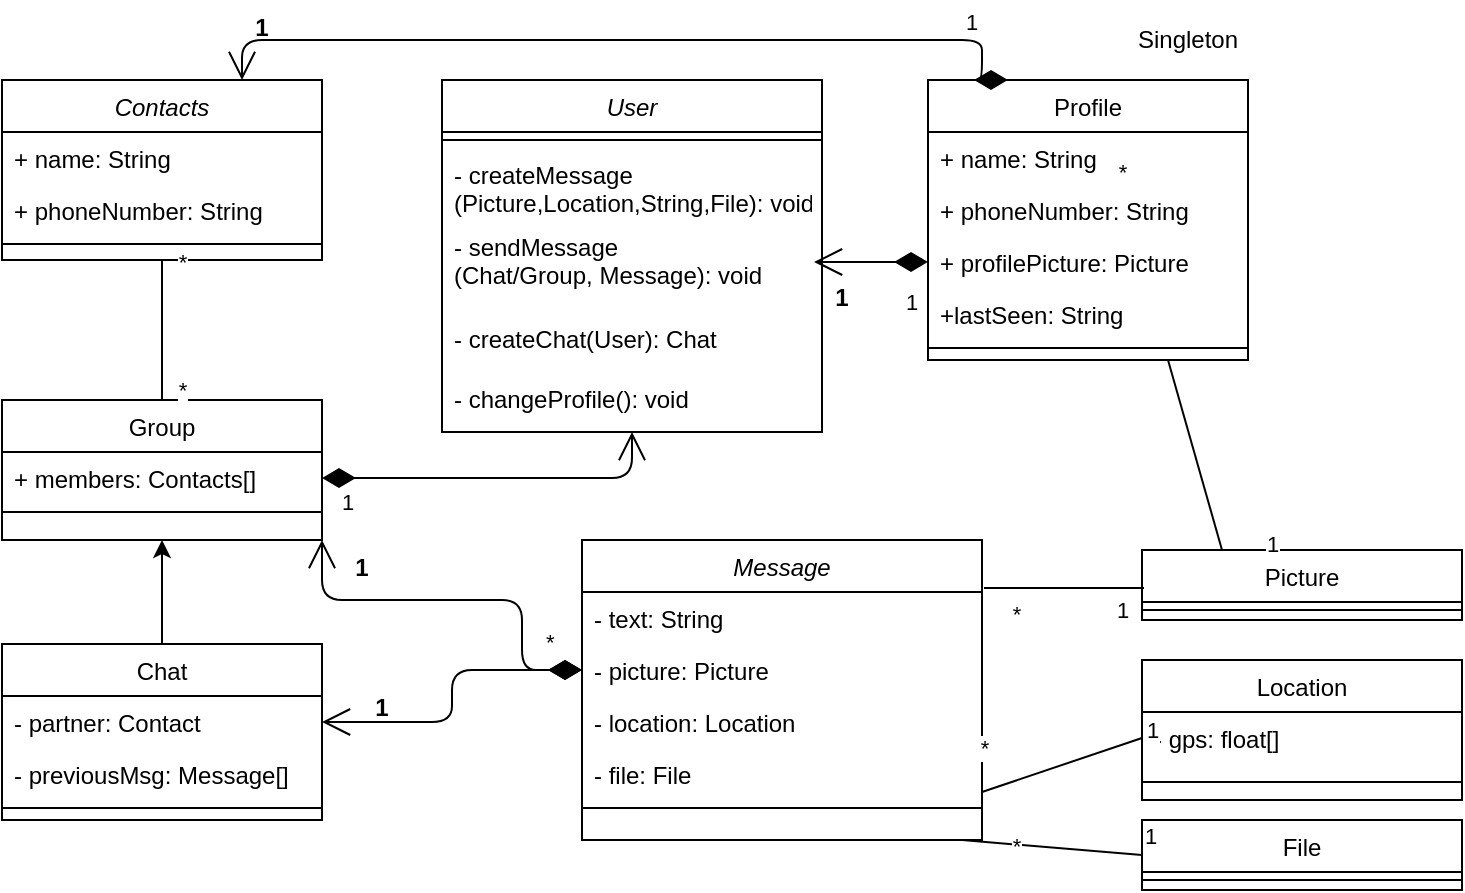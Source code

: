 <mxfile version="13.6.5" pages="3">
    <diagram id="C5RBs43oDa-KdzZeNtuy" name="Page-1">
        <mxGraphModel dx="1116" dy="623" grid="1" gridSize="10" guides="1" tooltips="1" connect="1" arrows="1" fold="1" page="1" pageScale="1" pageWidth="827" pageHeight="1169" math="0" shadow="0">
            <root>
                <mxCell id="WIyWlLk6GJQsqaUBKTNV-0"/>
                <mxCell id="WIyWlLk6GJQsqaUBKTNV-1" parent="WIyWlLk6GJQsqaUBKTNV-0"/>
                <mxCell id="zkfFHV4jXpPFQw0GAbJ--0" value="User" style="swimlane;fontStyle=2;align=center;verticalAlign=top;childLayout=stackLayout;horizontal=1;startSize=26;horizontalStack=0;resizeParent=1;resizeLast=0;collapsible=1;marginBottom=0;rounded=0;shadow=0;strokeWidth=1;" parent="WIyWlLk6GJQsqaUBKTNV-1" vertex="1">
                    <mxGeometry x="240" y="40" width="190" height="176" as="geometry">
                        <mxRectangle x="230" y="140" width="160" height="26" as="alternateBounds"/>
                    </mxGeometry>
                </mxCell>
                <mxCell id="zkfFHV4jXpPFQw0GAbJ--4" value="" style="line;html=1;strokeWidth=1;align=left;verticalAlign=middle;spacingTop=-1;spacingLeft=3;spacingRight=3;rotatable=0;labelPosition=right;points=[];portConstraint=eastwest;" parent="zkfFHV4jXpPFQw0GAbJ--0" vertex="1">
                    <mxGeometry y="26" width="190" height="8" as="geometry"/>
                </mxCell>
                <mxCell id="w8E4-vSp_22JqNi1tz53-83" value="- createMessage&#10;(Picture,Location,String,File): void" style="text;align=left;verticalAlign=top;spacingLeft=4;spacingRight=4;overflow=hidden;rotatable=0;points=[[0,0.5],[1,0.5]];portConstraint=eastwest;" parent="zkfFHV4jXpPFQw0GAbJ--0" vertex="1">
                    <mxGeometry y="34" width="190" height="36" as="geometry"/>
                </mxCell>
                <mxCell id="zkfFHV4jXpPFQw0GAbJ--5" value="- sendMessage&#10;(Chat/Group, Message): void" style="text;align=left;verticalAlign=top;spacingLeft=4;spacingRight=4;overflow=hidden;rotatable=0;points=[[0,0.5],[1,0.5]];portConstraint=eastwest;" parent="zkfFHV4jXpPFQw0GAbJ--0" vertex="1">
                    <mxGeometry y="70" width="190" height="46" as="geometry"/>
                </mxCell>
                <mxCell id="w8E4-vSp_22JqNi1tz53-20" value="- createChat(User): Chat" style="text;align=left;verticalAlign=top;spacingLeft=4;spacingRight=4;overflow=hidden;rotatable=0;points=[[0,0.5],[1,0.5]];portConstraint=eastwest;" parent="zkfFHV4jXpPFQw0GAbJ--0" vertex="1">
                    <mxGeometry y="116" width="190" height="30" as="geometry"/>
                </mxCell>
                <mxCell id="w8E4-vSp_22JqNi1tz53-82" value="- changeProfile(): void" style="text;align=left;verticalAlign=top;spacingLeft=4;spacingRight=4;overflow=hidden;rotatable=0;points=[[0,0.5],[1,0.5]];portConstraint=eastwest;" parent="zkfFHV4jXpPFQw0GAbJ--0" vertex="1">
                    <mxGeometry y="146" width="190" height="30" as="geometry"/>
                </mxCell>
                <mxCell id="zkfFHV4jXpPFQw0GAbJ--6" value="Chat" style="swimlane;fontStyle=0;align=center;verticalAlign=top;childLayout=stackLayout;horizontal=1;startSize=26;horizontalStack=0;resizeParent=1;resizeLast=0;collapsible=1;marginBottom=0;rounded=0;shadow=0;strokeWidth=1;" parent="WIyWlLk6GJQsqaUBKTNV-1" vertex="1">
                    <mxGeometry x="20" y="322" width="160" height="88" as="geometry">
                        <mxRectangle x="130" y="380" width="160" height="26" as="alternateBounds"/>
                    </mxGeometry>
                </mxCell>
                <mxCell id="zkfFHV4jXpPFQw0GAbJ--7" value="- partner: Contact" style="text;align=left;verticalAlign=top;spacingLeft=4;spacingRight=4;overflow=hidden;rotatable=0;points=[[0,0.5],[1,0.5]];portConstraint=eastwest;" parent="zkfFHV4jXpPFQw0GAbJ--6" vertex="1">
                    <mxGeometry y="26" width="160" height="26" as="geometry"/>
                </mxCell>
                <mxCell id="zkfFHV4jXpPFQw0GAbJ--8" value="- previousMsg: Message[]" style="text;align=left;verticalAlign=top;spacingLeft=4;spacingRight=4;overflow=hidden;rotatable=0;points=[[0,0.5],[1,0.5]];portConstraint=eastwest;rounded=0;shadow=0;html=0;" parent="zkfFHV4jXpPFQw0GAbJ--6" vertex="1">
                    <mxGeometry y="52" width="160" height="26" as="geometry"/>
                </mxCell>
                <mxCell id="zkfFHV4jXpPFQw0GAbJ--9" value="" style="line;html=1;strokeWidth=1;align=left;verticalAlign=middle;spacingTop=-1;spacingLeft=3;spacingRight=3;rotatable=0;labelPosition=right;points=[];portConstraint=eastwest;" parent="zkfFHV4jXpPFQw0GAbJ--6" vertex="1">
                    <mxGeometry y="78" width="160" height="8" as="geometry"/>
                </mxCell>
                <mxCell id="zkfFHV4jXpPFQw0GAbJ--13" value="Group" style="swimlane;fontStyle=0;align=center;verticalAlign=top;childLayout=stackLayout;horizontal=1;startSize=26;horizontalStack=0;resizeParent=1;resizeLast=0;collapsible=1;marginBottom=0;rounded=0;shadow=0;strokeWidth=1;" parent="WIyWlLk6GJQsqaUBKTNV-1" vertex="1">
                    <mxGeometry x="20" y="200" width="160" height="70" as="geometry">
                        <mxRectangle x="340" y="380" width="170" height="26" as="alternateBounds"/>
                    </mxGeometry>
                </mxCell>
                <mxCell id="zkfFHV4jXpPFQw0GAbJ--14" value="+ members: Contacts[]" style="text;align=left;verticalAlign=top;spacingLeft=4;spacingRight=4;overflow=hidden;rotatable=0;points=[[0,0.5],[1,0.5]];portConstraint=eastwest;" parent="zkfFHV4jXpPFQw0GAbJ--13" vertex="1">
                    <mxGeometry y="26" width="160" height="26" as="geometry"/>
                </mxCell>
                <mxCell id="zkfFHV4jXpPFQw0GAbJ--15" value="" style="line;html=1;strokeWidth=1;align=left;verticalAlign=middle;spacingTop=-1;spacingLeft=3;spacingRight=3;rotatable=0;labelPosition=right;points=[];portConstraint=eastwest;" parent="zkfFHV4jXpPFQw0GAbJ--13" vertex="1">
                    <mxGeometry y="52" width="160" height="8" as="geometry"/>
                </mxCell>
                <mxCell id="zkfFHV4jXpPFQw0GAbJ--17" value="Location" style="swimlane;fontStyle=0;align=center;verticalAlign=top;childLayout=stackLayout;horizontal=1;startSize=26;horizontalStack=0;resizeParent=1;resizeLast=0;collapsible=1;marginBottom=0;rounded=0;shadow=0;strokeWidth=1;" parent="WIyWlLk6GJQsqaUBKTNV-1" vertex="1">
                    <mxGeometry x="590" y="330" width="160" height="70" as="geometry">
                        <mxRectangle x="550" y="140" width="160" height="26" as="alternateBounds"/>
                    </mxGeometry>
                </mxCell>
                <mxCell id="w8E4-vSp_22JqNi1tz53-84" value="- gps: float[]" style="text;align=left;verticalAlign=top;spacingLeft=4;spacingRight=4;overflow=hidden;rotatable=0;points=[[0,0.5],[1,0.5]];portConstraint=eastwest;rounded=0;shadow=0;html=0;" parent="zkfFHV4jXpPFQw0GAbJ--17" vertex="1">
                    <mxGeometry y="26" width="160" height="26" as="geometry"/>
                </mxCell>
                <mxCell id="zkfFHV4jXpPFQw0GAbJ--23" value="" style="line;html=1;strokeWidth=1;align=left;verticalAlign=middle;spacingTop=-1;spacingLeft=3;spacingRight=3;rotatable=0;labelPosition=right;points=[];portConstraint=eastwest;" parent="zkfFHV4jXpPFQw0GAbJ--17" vertex="1">
                    <mxGeometry y="52" width="160" height="18" as="geometry"/>
                </mxCell>
                <mxCell id="w8E4-vSp_22JqNi1tz53-0" value="File" style="swimlane;fontStyle=0;align=center;verticalAlign=top;childLayout=stackLayout;horizontal=1;startSize=26;horizontalStack=0;resizeParent=1;resizeLast=0;collapsible=1;marginBottom=0;rounded=0;shadow=0;strokeWidth=1;" parent="WIyWlLk6GJQsqaUBKTNV-1" vertex="1">
                    <mxGeometry x="590" y="410" width="160" height="35" as="geometry">
                        <mxRectangle x="340" y="380" width="170" height="26" as="alternateBounds"/>
                    </mxGeometry>
                </mxCell>
                <mxCell id="w8E4-vSp_22JqNi1tz53-2" value="" style="line;html=1;strokeWidth=1;align=left;verticalAlign=middle;spacingTop=-1;spacingLeft=3;spacingRight=3;rotatable=0;labelPosition=right;points=[];portConstraint=eastwest;" parent="w8E4-vSp_22JqNi1tz53-0" vertex="1">
                    <mxGeometry y="26" width="160" height="8" as="geometry"/>
                </mxCell>
                <mxCell id="w8E4-vSp_22JqNi1tz53-3" value="Profile" style="swimlane;fontStyle=0;align=center;verticalAlign=top;childLayout=stackLayout;horizontal=1;startSize=26;horizontalStack=0;resizeParent=1;resizeLast=0;collapsible=1;marginBottom=0;rounded=0;shadow=0;strokeWidth=1;" parent="WIyWlLk6GJQsqaUBKTNV-1" vertex="1">
                    <mxGeometry x="483" y="40" width="160" height="140" as="geometry">
                        <mxRectangle x="550" y="140" width="160" height="26" as="alternateBounds"/>
                    </mxGeometry>
                </mxCell>
                <mxCell id="w8E4-vSp_22JqNi1tz53-4" value="+ name: String" style="text;align=left;verticalAlign=top;spacingLeft=4;spacingRight=4;overflow=hidden;rotatable=0;points=[[0,0.5],[1,0.5]];portConstraint=eastwest;" parent="w8E4-vSp_22JqNi1tz53-3" vertex="1">
                    <mxGeometry y="26" width="160" height="26" as="geometry"/>
                </mxCell>
                <mxCell id="w8E4-vSp_22JqNi1tz53-5" value="+ phoneNumber: String" style="text;align=left;verticalAlign=top;spacingLeft=4;spacingRight=4;overflow=hidden;rotatable=0;points=[[0,0.5],[1,0.5]];portConstraint=eastwest;rounded=0;shadow=0;html=0;" parent="w8E4-vSp_22JqNi1tz53-3" vertex="1">
                    <mxGeometry y="52" width="160" height="26" as="geometry"/>
                </mxCell>
                <mxCell id="w8E4-vSp_22JqNi1tz53-6" value="+ profilePicture: Picture" style="text;align=left;verticalAlign=top;spacingLeft=4;spacingRight=4;overflow=hidden;rotatable=0;points=[[0,0.5],[1,0.5]];portConstraint=eastwest;rounded=0;shadow=0;html=0;" parent="w8E4-vSp_22JqNi1tz53-3" vertex="1">
                    <mxGeometry y="78" width="160" height="26" as="geometry"/>
                </mxCell>
                <mxCell id="w8E4-vSp_22JqNi1tz53-7" value="+lastSeen: String" style="text;align=left;verticalAlign=top;spacingLeft=4;spacingRight=4;overflow=hidden;rotatable=0;points=[[0,0.5],[1,0.5]];portConstraint=eastwest;rounded=0;shadow=0;html=0;" parent="w8E4-vSp_22JqNi1tz53-3" vertex="1">
                    <mxGeometry y="104" width="160" height="26" as="geometry"/>
                </mxCell>
                <mxCell id="w8E4-vSp_22JqNi1tz53-9" value="" style="line;html=1;strokeWidth=1;align=left;verticalAlign=middle;spacingTop=-1;spacingLeft=3;spacingRight=3;rotatable=0;labelPosition=right;points=[];portConstraint=eastwest;" parent="w8E4-vSp_22JqNi1tz53-3" vertex="1">
                    <mxGeometry y="130" width="160" height="8" as="geometry"/>
                </mxCell>
                <mxCell id="w8E4-vSp_22JqNi1tz53-12" value="Contacts" style="swimlane;fontStyle=2;align=center;verticalAlign=top;childLayout=stackLayout;horizontal=1;startSize=26;horizontalStack=0;resizeParent=1;resizeLast=0;collapsible=1;marginBottom=0;rounded=0;shadow=0;strokeWidth=1;" parent="WIyWlLk6GJQsqaUBKTNV-1" vertex="1">
                    <mxGeometry x="20" y="40" width="160" height="90" as="geometry">
                        <mxRectangle x="230" y="140" width="160" height="26" as="alternateBounds"/>
                    </mxGeometry>
                </mxCell>
                <mxCell id="w8E4-vSp_22JqNi1tz53-13" value="+ name: String " style="text;align=left;verticalAlign=top;spacingLeft=4;spacingRight=4;overflow=hidden;rotatable=0;points=[[0,0.5],[1,0.5]];portConstraint=eastwest;" parent="w8E4-vSp_22JqNi1tz53-12" vertex="1">
                    <mxGeometry y="26" width="160" height="26" as="geometry"/>
                </mxCell>
                <mxCell id="w8E4-vSp_22JqNi1tz53-14" value="+ phoneNumber: String" style="text;align=left;verticalAlign=top;spacingLeft=4;spacingRight=4;overflow=hidden;rotatable=0;points=[[0,0.5],[1,0.5]];portConstraint=eastwest;rounded=0;shadow=0;html=0;" parent="w8E4-vSp_22JqNi1tz53-12" vertex="1">
                    <mxGeometry y="52" width="160" height="26" as="geometry"/>
                </mxCell>
                <mxCell id="w8E4-vSp_22JqNi1tz53-16" value="" style="line;html=1;strokeWidth=1;align=left;verticalAlign=middle;spacingTop=-1;spacingLeft=3;spacingRight=3;rotatable=0;labelPosition=right;points=[];portConstraint=eastwest;" parent="w8E4-vSp_22JqNi1tz53-12" vertex="1">
                    <mxGeometry y="78" width="160" height="8" as="geometry"/>
                </mxCell>
                <mxCell id="w8E4-vSp_22JqNi1tz53-27" value="Message" style="swimlane;fontStyle=2;align=center;verticalAlign=top;childLayout=stackLayout;horizontal=1;startSize=26;horizontalStack=0;resizeParent=1;resizeLast=0;collapsible=1;marginBottom=0;rounded=0;shadow=0;strokeWidth=1;" parent="WIyWlLk6GJQsqaUBKTNV-1" vertex="1">
                    <mxGeometry x="310" y="270" width="200" height="150" as="geometry">
                        <mxRectangle x="230" y="140" width="160" height="26" as="alternateBounds"/>
                    </mxGeometry>
                </mxCell>
                <mxCell id="w8E4-vSp_22JqNi1tz53-28" value="- text: String " style="text;align=left;verticalAlign=top;spacingLeft=4;spacingRight=4;overflow=hidden;rotatable=0;points=[[0,0.5],[1,0.5]];portConstraint=eastwest;" parent="w8E4-vSp_22JqNi1tz53-27" vertex="1">
                    <mxGeometry y="26" width="200" height="26" as="geometry"/>
                </mxCell>
                <mxCell id="w8E4-vSp_22JqNi1tz53-29" value="- picture: Picture" style="text;align=left;verticalAlign=top;spacingLeft=4;spacingRight=4;overflow=hidden;rotatable=0;points=[[0,0.5],[1,0.5]];portConstraint=eastwest;rounded=0;shadow=0;html=0;" parent="w8E4-vSp_22JqNi1tz53-27" vertex="1">
                    <mxGeometry y="52" width="200" height="26" as="geometry"/>
                </mxCell>
                <mxCell id="w8E4-vSp_22JqNi1tz53-30" value="- location: Location" style="text;align=left;verticalAlign=top;spacingLeft=4;spacingRight=4;overflow=hidden;rotatable=0;points=[[0,0.5],[1,0.5]];portConstraint=eastwest;rounded=0;shadow=0;html=0;" parent="w8E4-vSp_22JqNi1tz53-27" vertex="1">
                    <mxGeometry y="78" width="200" height="26" as="geometry"/>
                </mxCell>
                <mxCell id="w8E4-vSp_22JqNi1tz53-31" value="- file: File" style="text;align=left;verticalAlign=top;spacingLeft=4;spacingRight=4;overflow=hidden;rotatable=0;points=[[0,0.5],[1,0.5]];portConstraint=eastwest;rounded=0;shadow=0;html=0;" parent="w8E4-vSp_22JqNi1tz53-27" vertex="1">
                    <mxGeometry y="104" width="200" height="26" as="geometry"/>
                </mxCell>
                <mxCell id="w8E4-vSp_22JqNi1tz53-32" value="" style="line;html=1;strokeWidth=1;align=left;verticalAlign=middle;spacingTop=-1;spacingLeft=3;spacingRight=3;rotatable=0;labelPosition=right;points=[];portConstraint=eastwest;" parent="w8E4-vSp_22JqNi1tz53-27" vertex="1">
                    <mxGeometry y="130" width="200" height="8" as="geometry"/>
                </mxCell>
                <mxCell id="w8E4-vSp_22JqNi1tz53-35" value="Picture" style="swimlane;fontStyle=0;align=center;verticalAlign=top;childLayout=stackLayout;horizontal=1;startSize=26;horizontalStack=0;resizeParent=1;resizeLast=0;collapsible=1;marginBottom=0;rounded=0;shadow=0;strokeWidth=1;" parent="WIyWlLk6GJQsqaUBKTNV-1" vertex="1">
                    <mxGeometry x="590" y="275" width="160" height="35" as="geometry">
                        <mxRectangle x="550" y="140" width="160" height="26" as="alternateBounds"/>
                    </mxGeometry>
                </mxCell>
                <mxCell id="w8E4-vSp_22JqNi1tz53-41" value="" style="line;html=1;strokeWidth=1;align=left;verticalAlign=middle;spacingTop=-1;spacingLeft=3;spacingRight=3;rotatable=0;labelPosition=right;points=[];portConstraint=eastwest;" parent="w8E4-vSp_22JqNi1tz53-35" vertex="1">
                    <mxGeometry y="26" width="160" height="8" as="geometry"/>
                </mxCell>
                <mxCell id="w8E4-vSp_22JqNi1tz53-45" value="Singleton" style="text;html=1;strokeColor=none;fillColor=none;align=center;verticalAlign=middle;whiteSpace=wrap;rounded=0;" parent="WIyWlLk6GJQsqaUBKTNV-1" vertex="1">
                    <mxGeometry x="583" y="10" width="60" height="20" as="geometry"/>
                </mxCell>
                <mxCell id="w8E4-vSp_22JqNi1tz53-48" value="1" style="endArrow=open;html=1;endSize=12;startArrow=diamondThin;startSize=14;startFill=1;edgeStyle=orthogonalEdgeStyle;align=left;verticalAlign=bottom;entryX=0.75;entryY=0;entryDx=0;entryDy=0;exitX=0.25;exitY=0;exitDx=0;exitDy=0;" parent="WIyWlLk6GJQsqaUBKTNV-1" source="w8E4-vSp_22JqNi1tz53-3" target="w8E4-vSp_22JqNi1tz53-12" edge="1">
                    <mxGeometry x="-0.797" relative="1" as="geometry">
                        <mxPoint x="140" y="180" as="sourcePoint"/>
                        <mxPoint x="300" y="180" as="targetPoint"/>
                        <Array as="points">
                            <mxPoint x="510" y="40"/>
                            <mxPoint x="510" y="20"/>
                            <mxPoint x="140" y="20"/>
                        </Array>
                        <mxPoint as="offset"/>
                    </mxGeometry>
                </mxCell>
                <mxCell id="w8E4-vSp_22JqNi1tz53-51" value="1" style="text;align=center;fontStyle=1;verticalAlign=middle;spacingLeft=3;spacingRight=3;strokeColor=none;rotatable=0;points=[[0,0.5],[1,0.5]];portConstraint=eastwest;" parent="WIyWlLk6GJQsqaUBKTNV-1" vertex="1">
                    <mxGeometry x="110" width="80" height="26" as="geometry"/>
                </mxCell>
                <mxCell id="w8E4-vSp_22JqNi1tz53-53" value="1" style="text;align=center;fontStyle=1;verticalAlign=middle;spacingLeft=3;spacingRight=3;strokeColor=none;rotatable=0;points=[[0,0.5],[1,0.5]];portConstraint=eastwest;" parent="WIyWlLk6GJQsqaUBKTNV-1" vertex="1">
                    <mxGeometry x="400" y="135" width="80" height="26" as="geometry"/>
                </mxCell>
                <mxCell id="w8E4-vSp_22JqNi1tz53-54" value="1" style="endArrow=open;html=1;endSize=12;startArrow=diamondThin;startSize=14;startFill=1;edgeStyle=orthogonalEdgeStyle;align=left;verticalAlign=bottom;exitX=1;exitY=0.5;exitDx=0;exitDy=0;entryX=0.5;entryY=1;entryDx=0;entryDy=0;" parent="WIyWlLk6GJQsqaUBKTNV-1" source="zkfFHV4jXpPFQw0GAbJ--14" target="zkfFHV4jXpPFQw0GAbJ--0" edge="1">
                    <mxGeometry x="-0.918" y="-21" relative="1" as="geometry">
                        <mxPoint x="325" y="340" as="sourcePoint"/>
                        <mxPoint x="567" y="250" as="targetPoint"/>
                        <mxPoint as="offset"/>
                    </mxGeometry>
                </mxCell>
                <mxCell id="w8E4-vSp_22JqNi1tz53-61" value="" style="endArrow=none;html=1;exitX=0.5;exitY=0;exitDx=0;exitDy=0;entryX=0.5;entryY=1;entryDx=0;entryDy=0;" parent="WIyWlLk6GJQsqaUBKTNV-1" source="zkfFHV4jXpPFQw0GAbJ--13" target="w8E4-vSp_22JqNi1tz53-12" edge="1">
                    <mxGeometry width="50" height="50" relative="1" as="geometry">
                        <mxPoint x="110" y="300" as="sourcePoint"/>
                        <mxPoint x="100" y="180" as="targetPoint"/>
                    </mxGeometry>
                </mxCell>
                <mxCell id="w8E4-vSp_22JqNi1tz53-62" value="*" style="edgeLabel;html=1;align=center;verticalAlign=middle;resizable=0;points=[];" parent="w8E4-vSp_22JqNi1tz53-61" vertex="1" connectable="0">
                    <mxGeometry x="0.636" y="1" relative="1" as="geometry">
                        <mxPoint x="11" y="-12" as="offset"/>
                    </mxGeometry>
                </mxCell>
                <mxCell id="w8E4-vSp_22JqNi1tz53-63" value="*" style="edgeLabel;html=1;align=center;verticalAlign=middle;resizable=0;points=[];" parent="w8E4-vSp_22JqNi1tz53-61" vertex="1" connectable="0">
                    <mxGeometry x="-0.853" relative="1" as="geometry">
                        <mxPoint x="10" as="offset"/>
                    </mxGeometry>
                </mxCell>
                <mxCell id="w8E4-vSp_22JqNi1tz53-64" value="" style="endArrow=none;html=1;entryX=1.005;entryY=0.16;entryDx=0;entryDy=0;entryPerimeter=0;" parent="WIyWlLk6GJQsqaUBKTNV-1" target="w8E4-vSp_22JqNi1tz53-27" edge="1">
                    <mxGeometry width="50" height="50" relative="1" as="geometry">
                        <mxPoint x="591" y="294" as="sourcePoint"/>
                        <mxPoint x="130" y="-2" as="targetPoint"/>
                    </mxGeometry>
                </mxCell>
                <mxCell id="w8E4-vSp_22JqNi1tz53-65" value="*" style="edgeLabel;html=1;align=center;verticalAlign=middle;resizable=0;points=[];" parent="w8E4-vSp_22JqNi1tz53-64" vertex="1" connectable="0">
                    <mxGeometry x="0.636" y="1" relative="1" as="geometry">
                        <mxPoint x="1" y="11.99" as="offset"/>
                    </mxGeometry>
                </mxCell>
                <mxCell id="w8E4-vSp_22JqNi1tz53-66" value="1" style="edgeLabel;html=1;align=center;verticalAlign=middle;resizable=0;points=[];" parent="w8E4-vSp_22JqNi1tz53-64" vertex="1" connectable="0">
                    <mxGeometry x="-0.853" relative="1" as="geometry">
                        <mxPoint x="-5.09" y="10.96" as="offset"/>
                    </mxGeometry>
                </mxCell>
                <mxCell id="w8E4-vSp_22JqNi1tz53-67" value="" style="endArrow=none;html=1;exitX=0;exitY=0.5;exitDx=0;exitDy=0;" parent="WIyWlLk6GJQsqaUBKTNV-1" source="w8E4-vSp_22JqNi1tz53-84" edge="1">
                    <mxGeometry width="50" height="50" relative="1" as="geometry">
                        <mxPoint x="210" y="389.04" as="sourcePoint"/>
                        <mxPoint x="510" y="396" as="targetPoint"/>
                    </mxGeometry>
                </mxCell>
                <mxCell id="w8E4-vSp_22JqNi1tz53-68" value="*" style="edgeLabel;html=1;align=center;verticalAlign=middle;resizable=0;points=[];" parent="w8E4-vSp_22JqNi1tz53-67" vertex="1" connectable="0">
                    <mxGeometry x="0.636" y="1" relative="1" as="geometry">
                        <mxPoint x="-13.88" y="-18.24" as="offset"/>
                    </mxGeometry>
                </mxCell>
                <mxCell id="w8E4-vSp_22JqNi1tz53-69" value="1" style="edgeLabel;html=1;align=center;verticalAlign=middle;resizable=0;points=[];" parent="w8E4-vSp_22JqNi1tz53-67" vertex="1" connectable="0">
                    <mxGeometry x="-0.853" relative="1" as="geometry">
                        <mxPoint x="10" y="-6.39" as="offset"/>
                    </mxGeometry>
                </mxCell>
                <mxCell id="w8E4-vSp_22JqNi1tz53-70" value="" style="endArrow=none;html=1;exitX=0;exitY=0.5;exitDx=0;exitDy=0;" parent="WIyWlLk6GJQsqaUBKTNV-1" source="w8E4-vSp_22JqNi1tz53-0" edge="1">
                    <mxGeometry width="50" height="50" relative="1" as="geometry">
                        <mxPoint x="310" y="550" as="sourcePoint"/>
                        <mxPoint x="500" y="420" as="targetPoint"/>
                    </mxGeometry>
                </mxCell>
                <mxCell id="w8E4-vSp_22JqNi1tz53-71" value="*" style="edgeLabel;html=1;align=center;verticalAlign=middle;resizable=0;points=[];" parent="w8E4-vSp_22JqNi1tz53-70" vertex="1" connectable="0">
                    <mxGeometry x="0.636" y="1" relative="1" as="geometry">
                        <mxPoint x="11" y="0.83" as="offset"/>
                    </mxGeometry>
                </mxCell>
                <mxCell id="w8E4-vSp_22JqNi1tz53-72" value="1" style="edgeLabel;html=1;align=center;verticalAlign=middle;resizable=0;points=[];" parent="w8E4-vSp_22JqNi1tz53-70" vertex="1" connectable="0">
                    <mxGeometry x="-0.853" relative="1" as="geometry">
                        <mxPoint x="10" y="-9.17" as="offset"/>
                    </mxGeometry>
                </mxCell>
                <mxCell id="w8E4-vSp_22JqNi1tz53-49" value="1" style="endArrow=open;html=1;endSize=12;startArrow=diamondThin;startSize=14;startFill=1;edgeStyle=orthogonalEdgeStyle;align=left;verticalAlign=bottom;exitX=0;exitY=0.5;exitDx=0;exitDy=0;entryX=1;entryY=0.5;entryDx=0;entryDy=0;" parent="WIyWlLk6GJQsqaUBKTNV-1" source="w8E4-vSp_22JqNi1tz53-6" edge="1">
                    <mxGeometry x="-0.544" y="29" relative="1" as="geometry">
                        <mxPoint x="80" y="15" as="sourcePoint"/>
                        <mxPoint x="426" y="131" as="targetPoint"/>
                        <mxPoint as="offset"/>
                    </mxGeometry>
                </mxCell>
                <mxCell id="w8E4-vSp_22JqNi1tz53-74" value="" style="endArrow=classic;html=1;entryX=0.5;entryY=1;entryDx=0;entryDy=0;exitX=0.5;exitY=0;exitDx=0;exitDy=0;" parent="WIyWlLk6GJQsqaUBKTNV-1" source="zkfFHV4jXpPFQw0GAbJ--6" target="zkfFHV4jXpPFQw0GAbJ--13" edge="1">
                    <mxGeometry width="50" height="50" relative="1" as="geometry">
                        <mxPoint x="70" y="350" as="sourcePoint"/>
                        <mxPoint x="120" y="300" as="targetPoint"/>
                    </mxGeometry>
                </mxCell>
                <mxCell id="w8E4-vSp_22JqNi1tz53-75" value="" style="endArrow=open;html=1;endSize=12;startArrow=diamondThin;startSize=14;startFill=1;edgeStyle=orthogonalEdgeStyle;align=left;verticalAlign=bottom;exitX=0;exitY=0.5;exitDx=0;exitDy=0;entryX=1;entryY=1;entryDx=0;entryDy=0;" parent="WIyWlLk6GJQsqaUBKTNV-1" source="w8E4-vSp_22JqNi1tz53-29" target="zkfFHV4jXpPFQw0GAbJ--13" edge="1">
                    <mxGeometry x="-0.539" y="-10" relative="1" as="geometry">
                        <mxPoint x="190" y="249" as="sourcePoint"/>
                        <mxPoint x="343.0" y="150" as="targetPoint"/>
                        <mxPoint as="offset"/>
                        <Array as="points">
                            <mxPoint x="280" y="335"/>
                            <mxPoint x="280" y="300"/>
                            <mxPoint x="180" y="300"/>
                        </Array>
                    </mxGeometry>
                </mxCell>
                <mxCell id="w8E4-vSp_22JqNi1tz53-76" value="*" style="endArrow=open;html=1;endSize=12;startArrow=diamondThin;startSize=14;startFill=1;edgeStyle=orthogonalEdgeStyle;align=left;verticalAlign=bottom;exitX=0;exitY=0.5;exitDx=0;exitDy=0;entryX=1;entryY=0.5;entryDx=0;entryDy=0;" parent="WIyWlLk6GJQsqaUBKTNV-1" source="w8E4-vSp_22JqNi1tz53-29" target="zkfFHV4jXpPFQw0GAbJ--7" edge="1">
                    <mxGeometry x="-0.744" y="-5" relative="1" as="geometry">
                        <mxPoint x="190" y="249" as="sourcePoint"/>
                        <mxPoint x="343.0" y="150" as="targetPoint"/>
                        <mxPoint as="offset"/>
                    </mxGeometry>
                </mxCell>
                <mxCell id="w8E4-vSp_22JqNi1tz53-77" value="1" style="text;align=center;fontStyle=1;verticalAlign=middle;spacingLeft=3;spacingRight=3;strokeColor=none;rotatable=0;points=[[0,0.5],[1,0.5]];portConstraint=eastwest;" parent="WIyWlLk6GJQsqaUBKTNV-1" vertex="1">
                    <mxGeometry x="160" y="270" width="80" height="26" as="geometry"/>
                </mxCell>
                <mxCell id="w8E4-vSp_22JqNi1tz53-78" value="1" style="text;align=center;fontStyle=1;verticalAlign=middle;spacingLeft=3;spacingRight=3;strokeColor=none;rotatable=0;points=[[0,0.5],[1,0.5]];portConstraint=eastwest;" parent="WIyWlLk6GJQsqaUBKTNV-1" vertex="1">
                    <mxGeometry x="170" y="340" width="80" height="26" as="geometry"/>
                </mxCell>
                <mxCell id="w8E4-vSp_22JqNi1tz53-79" value="" style="endArrow=none;html=1;exitX=0.25;exitY=0;exitDx=0;exitDy=0;entryX=0.75;entryY=1;entryDx=0;entryDy=0;" parent="WIyWlLk6GJQsqaUBKTNV-1" source="w8E4-vSp_22JqNi1tz53-35" target="w8E4-vSp_22JqNi1tz53-3" edge="1">
                    <mxGeometry width="50" height="50" relative="1" as="geometry">
                        <mxPoint x="500" y="310" as="sourcePoint"/>
                        <mxPoint x="567.49" y="204" as="targetPoint"/>
                    </mxGeometry>
                </mxCell>
                <mxCell id="w8E4-vSp_22JqNi1tz53-80" value="1" style="edgeLabel;html=1;align=center;verticalAlign=middle;resizable=0;points=[];" parent="w8E4-vSp_22JqNi1tz53-79" vertex="1" connectable="0">
                    <mxGeometry x="-0.31" y="-1" relative="1" as="geometry">
                        <mxPoint x="33" y="29.74" as="offset"/>
                    </mxGeometry>
                </mxCell>
                <mxCell id="w8E4-vSp_22JqNi1tz53-81" value="*" style="edgeLabel;html=1;align=center;verticalAlign=middle;resizable=0;points=[];" parent="WIyWlLk6GJQsqaUBKTNV-1" vertex="1" connectable="0">
                    <mxGeometry x="642.995" y="189.998" as="geometry">
                        <mxPoint x="-63" y="-104" as="offset"/>
                    </mxGeometry>
                </mxCell>
            </root>
        </mxGraphModel>
    </diagram>
    <diagram id="si0Ore7L6cg6dbarOxFm" name="Page-2">
        <mxGraphModel dx="1116" dy="623" grid="1" gridSize="10" guides="1" tooltips="1" connect="1" arrows="1" fold="1" page="1" pageScale="1" pageWidth="1169" pageHeight="827" math="0" shadow="0">
            <root>
                <mxCell id="9OP8s1nlH45upp5OgZAQ-0"/>
                <mxCell id="9OP8s1nlH45upp5OgZAQ-1" parent="9OP8s1nlH45upp5OgZAQ-0"/>
                <mxCell id="4d9BVol8pyJ4ggtCNikl-0" value="User" style="shape=umlActor;verticalLabelPosition=bottom;verticalAlign=top;html=1;outlineConnect=0;" parent="9OP8s1nlH45upp5OgZAQ-1" vertex="1">
                    <mxGeometry x="20" y="230" width="60" height="100" as="geometry"/>
                </mxCell>
                <mxCell id="4d9BVol8pyJ4ggtCNikl-1" value="" style="rounded=0;whiteSpace=wrap;html=1;" parent="9OP8s1nlH45upp5OgZAQ-1" vertex="1">
                    <mxGeometry x="100" y="35" width="510" height="525" as="geometry"/>
                </mxCell>
                <mxCell id="4d9BVol8pyJ4ggtCNikl-2" value="Schreiben" style="ellipse;whiteSpace=wrap;html=1;" parent="9OP8s1nlH45upp5OgZAQ-1" vertex="1">
                    <mxGeometry x="385" y="120" width="100" height="30" as="geometry"/>
                </mxCell>
                <mxCell id="4d9BVol8pyJ4ggtCNikl-3" value="" style="ellipse;whiteSpace=wrap;html=1;" parent="9OP8s1nlH45upp5OgZAQ-1" vertex="1">
                    <mxGeometry x="290" y="120" width="70" height="30" as="geometry"/>
                </mxCell>
                <mxCell id="4d9BVol8pyJ4ggtCNikl-4" value="Bild aufnehmen" style="ellipse;whiteSpace=wrap;html=1;" parent="9OP8s1nlH45upp5OgZAQ-1" vertex="1">
                    <mxGeometry x="380" y="80" width="105" height="30" as="geometry"/>
                </mxCell>
                <mxCell id="4d9BVol8pyJ4ggtCNikl-5" value="Datei/Bild auswählen" style="ellipse;whiteSpace=wrap;html=1;" parent="9OP8s1nlH45upp5OgZAQ-1" vertex="1">
                    <mxGeometry x="387.5" y="160" width="97.5" height="40" as="geometry"/>
                </mxCell>
                <mxCell id="4d9BVol8pyJ4ggtCNikl-6" value="Senden" style="ellipse;whiteSpace=wrap;html=1;" parent="9OP8s1nlH45upp5OgZAQ-1" vertex="1">
                    <mxGeometry x="530" y="120" width="70" height="30" as="geometry"/>
                </mxCell>
                <mxCell id="4d9BVol8pyJ4ggtCNikl-7" value="Chat erstellen" style="ellipse;whiteSpace=wrap;html=1;" parent="9OP8s1nlH45upp5OgZAQ-1" vertex="1">
                    <mxGeometry x="130" y="60" width="90" height="40" as="geometry"/>
                </mxCell>
                <mxCell id="4d9BVol8pyJ4ggtCNikl-8" value="bestehenden Chat auswählen" style="ellipse;whiteSpace=wrap;html=1;" parent="9OP8s1nlH45upp5OgZAQ-1" vertex="1">
                    <mxGeometry x="115" y="110" width="120" height="50" as="geometry"/>
                </mxCell>
                <mxCell id="4d9BVol8pyJ4ggtCNikl-9" value="Einstellungen ändern (Profilbild, Name)" style="ellipse;whiteSpace=wrap;html=1;" parent="9OP8s1nlH45upp5OgZAQ-1" vertex="1">
                    <mxGeometry x="110" y="430" width="130" height="60" as="geometry"/>
                </mxCell>
                <mxCell id="4d9BVol8pyJ4ggtCNikl-10" value="&lt;span style=&quot;color: rgba(0 , 0 , 0 , 0) ; font-family: monospace ; font-size: 0px ; background-color: rgb(248 , 249 , 250)&quot;&gt;%3CmxGraphModel%3E%3Croot%3E%3CmxCell%20id%3D%220%22%2F%3E%3CmxCell%20id%3D%221%22%20parent%3D%220%22%2F%3E%3CmxCell%20id%3D%222%22%20value%3D%22%22%20style%3D%22startArrow%3Doval%3BstartFill%3D0%3BstartSize%3D7%3BendArrow%3Dblock%3BendFill%3D0%3BendSize%3D10%3Bdashed%3D1%3Bhtml%3D1%3BentryX%3D1%3BentryY%3D0.5%3BentryDx%3D0%3BentryDy%3D0%3BexitX%3D0%3BexitY%3D0.5%3BexitDx%3D0%3BexitDy%3D0%3B%22%20edge%3D%221%22%20parent%3D%221%22%3E%3CmxGeometry%20width%3D%22100%22%20relative%3D%221%22%20as%3D%22geometry%22%3E%3CmxPoint%20x%3D%22530%22%20y%3D%22135%22%20as%3D%22sourcePoint%22%2F%3E%3CmxPoint%20x%3D%22485%22%20y%3D%22180%22%20as%3D%22targetPoint%22%2F%3E%3C%2FmxGeometry%3E%3C%2FmxCell%3E%3C%2Froot%3E%3C%2FmxGraphModel%3E&lt;/span&gt;" style="startArrow=oval;startFill=0;startSize=7;endArrow=block;endFill=0;endSize=10;dashed=1;html=1;entryX=1;entryY=0.5;entryDx=0;entryDy=0;exitX=0;exitY=0.5;exitDx=0;exitDy=0;" parent="9OP8s1nlH45upp5OgZAQ-1" source="4d9BVol8pyJ4ggtCNikl-6" target="4d9BVol8pyJ4ggtCNikl-5" edge="1">
                    <mxGeometry width="100" relative="1" as="geometry">
                        <mxPoint x="420" y="190" as="sourcePoint"/>
                        <mxPoint x="520" y="190" as="targetPoint"/>
                    </mxGeometry>
                </mxCell>
                <mxCell id="4d9BVol8pyJ4ggtCNikl-11" value="" style="startArrow=oval;startFill=0;startSize=7;endArrow=block;endFill=0;endSize=10;dashed=1;html=1;entryX=1;entryY=0.5;entryDx=0;entryDy=0;exitX=0;exitY=0.5;exitDx=0;exitDy=0;" parent="9OP8s1nlH45upp5OgZAQ-1" source="4d9BVol8pyJ4ggtCNikl-6" target="4d9BVol8pyJ4ggtCNikl-2" edge="1">
                    <mxGeometry width="100" relative="1" as="geometry">
                        <mxPoint x="430.0" y="145" as="sourcePoint"/>
                        <mxPoint x="401.25" y="190" as="targetPoint"/>
                    </mxGeometry>
                </mxCell>
                <mxCell id="4d9BVol8pyJ4ggtCNikl-12" value="" style="startArrow=oval;startFill=0;startSize=7;endArrow=block;endFill=0;endSize=10;dashed=1;html=1;entryX=1;entryY=0.5;entryDx=0;entryDy=0;exitX=0;exitY=0.5;exitDx=0;exitDy=0;" parent="9OP8s1nlH45upp5OgZAQ-1" source="4d9BVol8pyJ4ggtCNikl-6" target="4d9BVol8pyJ4ggtCNikl-4" edge="1">
                    <mxGeometry width="100" relative="1" as="geometry">
                        <mxPoint x="420" y="140" as="sourcePoint"/>
                        <mxPoint x="402.5" y="145" as="targetPoint"/>
                    </mxGeometry>
                </mxCell>
                <mxCell id="4d9BVol8pyJ4ggtCNikl-13" value="Gruppe erstellen" style="ellipse;whiteSpace=wrap;html=1;" parent="9OP8s1nlH45upp5OgZAQ-1" vertex="1">
                    <mxGeometry x="120" y="170" width="110" height="45" as="geometry"/>
                </mxCell>
                <mxCell id="4d9BVol8pyJ4ggtCNikl-14" value="Gruppe auswählen" style="ellipse;whiteSpace=wrap;html=1;" parent="9OP8s1nlH45upp5OgZAQ-1" vertex="1">
                    <mxGeometry x="120" y="230" width="110" height="45" as="geometry"/>
                </mxCell>
                <mxCell id="4d9BVol8pyJ4ggtCNikl-15" value="" style="startArrow=oval;startFill=0;startSize=7;endArrow=block;endFill=0;endSize=10;dashed=1;html=1;entryX=1;entryY=0.5;entryDx=0;entryDy=0;exitX=0;exitY=0.5;exitDx=0;exitDy=0;" parent="9OP8s1nlH45upp5OgZAQ-1" source="4d9BVol8pyJ4ggtCNikl-2" target="4d9BVol8pyJ4ggtCNikl-3" edge="1">
                    <mxGeometry width="100" relative="1" as="geometry">
                        <mxPoint x="550" y="145" as="sourcePoint"/>
                        <mxPoint x="495" y="145" as="targetPoint"/>
                    </mxGeometry>
                </mxCell>
                <mxCell id="4d9BVol8pyJ4ggtCNikl-16" value="" style="startArrow=oval;startFill=0;startSize=7;endArrow=block;endFill=0;endSize=10;dashed=1;html=1;entryX=1;entryY=0;entryDx=0;entryDy=0;exitX=0;exitY=0.5;exitDx=0;exitDy=0;" parent="9OP8s1nlH45upp5OgZAQ-1" source="4d9BVol8pyJ4ggtCNikl-4" target="4d9BVol8pyJ4ggtCNikl-3" edge="1">
                    <mxGeometry width="100" relative="1" as="geometry">
                        <mxPoint x="395" y="145" as="sourcePoint"/>
                        <mxPoint x="360" y="145" as="targetPoint"/>
                    </mxGeometry>
                </mxCell>
                <mxCell id="4d9BVol8pyJ4ggtCNikl-17" value="" style="startArrow=oval;startFill=0;startSize=7;endArrow=block;endFill=0;endSize=10;dashed=1;html=1;entryX=1;entryY=1;entryDx=0;entryDy=0;exitX=0;exitY=0.5;exitDx=0;exitDy=0;" parent="9OP8s1nlH45upp5OgZAQ-1" source="4d9BVol8pyJ4ggtCNikl-5" target="4d9BVol8pyJ4ggtCNikl-3" edge="1">
                    <mxGeometry width="100" relative="1" as="geometry">
                        <mxPoint x="390" y="105" as="sourcePoint"/>
                        <mxPoint x="349.749" y="134.393" as="targetPoint"/>
                    </mxGeometry>
                </mxCell>
                <mxCell id="4d9BVol8pyJ4ggtCNikl-18" value="" style="startArrow=oval;startFill=0;startSize=7;endArrow=block;endFill=0;endSize=10;dashed=1;html=1;entryX=1;entryY=0.5;entryDx=0;entryDy=0;exitX=0;exitY=1;exitDx=0;exitDy=0;" parent="9OP8s1nlH45upp5OgZAQ-1" source="4d9BVol8pyJ4ggtCNikl-3" target="4d9BVol8pyJ4ggtCNikl-13" edge="1">
                    <mxGeometry width="100" relative="1" as="geometry">
                        <mxPoint x="397.5" y="190" as="sourcePoint"/>
                        <mxPoint x="349.749" y="155.607" as="targetPoint"/>
                    </mxGeometry>
                </mxCell>
                <mxCell id="4d9BVol8pyJ4ggtCNikl-19" value="" style="startArrow=oval;startFill=0;startSize=7;endArrow=block;endFill=0;endSize=10;dashed=1;html=1;entryX=1;entryY=0.5;entryDx=0;entryDy=0;exitX=0;exitY=0.5;exitDx=0;exitDy=0;" parent="9OP8s1nlH45upp5OgZAQ-1" source="4d9BVol8pyJ4ggtCNikl-3" target="4d9BVol8pyJ4ggtCNikl-8" edge="1">
                    <mxGeometry width="100" relative="1" as="geometry">
                        <mxPoint x="325" y="160" as="sourcePoint"/>
                        <mxPoint x="272.5" y="202.5" as="targetPoint"/>
                    </mxGeometry>
                </mxCell>
                <mxCell id="4d9BVol8pyJ4ggtCNikl-20" value="" style="startArrow=oval;startFill=0;startSize=7;endArrow=block;endFill=0;endSize=10;dashed=1;html=1;entryX=1;entryY=0.5;entryDx=0;entryDy=0;exitX=0;exitY=0;exitDx=0;exitDy=0;" parent="9OP8s1nlH45upp5OgZAQ-1" source="4d9BVol8pyJ4ggtCNikl-3" target="4d9BVol8pyJ4ggtCNikl-7" edge="1">
                    <mxGeometry width="100" relative="1" as="geometry">
                        <mxPoint x="290" y="145" as="sourcePoint"/>
                        <mxPoint x="277.5" y="145" as="targetPoint"/>
                    </mxGeometry>
                </mxCell>
                <mxCell id="4d9BVol8pyJ4ggtCNikl-21" value="" style="startArrow=oval;startFill=0;startSize=7;endArrow=block;endFill=0;endSize=10;dashed=1;html=1;entryX=1;entryY=0.5;entryDx=0;entryDy=0;" parent="9OP8s1nlH45upp5OgZAQ-1" target="4d9BVol8pyJ4ggtCNikl-14" edge="1">
                    <mxGeometry width="100" relative="1" as="geometry">
                        <mxPoint x="310" y="150" as="sourcePoint"/>
                        <mxPoint x="260" y="90" as="targetPoint"/>
                    </mxGeometry>
                </mxCell>
                <mxCell id="4d9BVol8pyJ4ggtCNikl-22" value="" style="endArrow=none;html=1;entryX=0;entryY=0.5;entryDx=0;entryDy=0;" parent="9OP8s1nlH45upp5OgZAQ-1" source="4d9BVol8pyJ4ggtCNikl-0" target="4d9BVol8pyJ4ggtCNikl-7" edge="1">
                    <mxGeometry width="50" height="50" relative="1" as="geometry">
                        <mxPoint x="410" y="300" as="sourcePoint"/>
                        <mxPoint x="460" y="250" as="targetPoint"/>
                    </mxGeometry>
                </mxCell>
                <mxCell id="4d9BVol8pyJ4ggtCNikl-23" value="" style="endArrow=none;html=1;entryX=0;entryY=1;entryDx=0;entryDy=0;" parent="9OP8s1nlH45upp5OgZAQ-1" target="4d9BVol8pyJ4ggtCNikl-8" edge="1">
                    <mxGeometry width="50" height="50" relative="1" as="geometry">
                        <mxPoint x="70" y="240" as="sourcePoint"/>
                        <mxPoint x="140" y="90" as="targetPoint"/>
                    </mxGeometry>
                </mxCell>
                <mxCell id="4d9BVol8pyJ4ggtCNikl-24" value="" style="endArrow=none;html=1;entryX=0;entryY=1;entryDx=0;entryDy=0;" parent="9OP8s1nlH45upp5OgZAQ-1" target="4d9BVol8pyJ4ggtCNikl-13" edge="1">
                    <mxGeometry width="50" height="50" relative="1" as="geometry">
                        <mxPoint x="80" y="250" as="sourcePoint"/>
                        <mxPoint x="142.574" y="162.678" as="targetPoint"/>
                    </mxGeometry>
                </mxCell>
                <mxCell id="4d9BVol8pyJ4ggtCNikl-25" value="" style="endArrow=none;html=1;entryX=0;entryY=0.5;entryDx=0;entryDy=0;" parent="9OP8s1nlH45upp5OgZAQ-1" source="4d9BVol8pyJ4ggtCNikl-0" target="4d9BVol8pyJ4ggtCNikl-14" edge="1">
                    <mxGeometry width="50" height="50" relative="1" as="geometry">
                        <mxPoint x="80" y="260" as="sourcePoint"/>
                        <mxPoint x="145.675" y="218.23" as="targetPoint"/>
                    </mxGeometry>
                </mxCell>
                <mxCell id="4d9BVol8pyJ4ggtCNikl-26" value="" style="endArrow=none;html=1;entryX=0;entryY=0.5;entryDx=0;entryDy=0;" parent="9OP8s1nlH45upp5OgZAQ-1" source="4d9BVol8pyJ4ggtCNikl-0" target="4d9BVol8pyJ4ggtCNikl-9" edge="1">
                    <mxGeometry width="50" height="50" relative="1" as="geometry">
                        <mxPoint x="90" y="270" as="sourcePoint"/>
                        <mxPoint x="130" y="262.5" as="targetPoint"/>
                    </mxGeometry>
                </mxCell>
                <mxCell id="4d9BVol8pyJ4ggtCNikl-27" value="Nachricht lesen" style="ellipse;whiteSpace=wrap;html=1;" parent="9OP8s1nlH45upp5OgZAQ-1" vertex="1">
                    <mxGeometry x="125" y="340" width="110" height="40" as="geometry"/>
                </mxCell>
                <mxCell id="4d9BVol8pyJ4ggtCNikl-28" value="" style="endArrow=none;html=1;exitX=0;exitY=0;exitDx=0;exitDy=0;" parent="9OP8s1nlH45upp5OgZAQ-1" source="4d9BVol8pyJ4ggtCNikl-27" target="4d9BVol8pyJ4ggtCNikl-0" edge="1">
                    <mxGeometry width="50" height="50" relative="1" as="geometry">
                        <mxPoint x="410" y="310" as="sourcePoint"/>
                        <mxPoint x="460" y="260" as="targetPoint"/>
                    </mxGeometry>
                </mxCell>
                <mxCell id="4d9BVol8pyJ4ggtCNikl-29" value="empfangen" style="text;html=1;strokeColor=none;fillColor=none;align=center;verticalAlign=middle;whiteSpace=wrap;rounded=0;" parent="9OP8s1nlH45upp5OgZAQ-1" vertex="1">
                    <mxGeometry x="90" y="300" width="100" height="20" as="geometry"/>
                </mxCell>
                <mxCell id="4d9BVol8pyJ4ggtCNikl-30" value="Standort" style="ellipse;whiteSpace=wrap;html=1;" parent="9OP8s1nlH45upp5OgZAQ-1" vertex="1">
                    <mxGeometry x="390.75" y="210" width="97.5" height="40" as="geometry"/>
                </mxCell>
                <mxCell id="4d9BVol8pyJ4ggtCNikl-31" value="&lt;span style=&quot;color: rgba(0 , 0 , 0 , 0) ; font-family: monospace ; font-size: 0px ; background-color: rgb(248 , 249 , 250)&quot;&gt;%3CmxGraphModel%3E%3Croot%3E%3CmxCell%20id%3D%220%22%2F%3E%3CmxCell%20id%3D%221%22%20parent%3D%220%22%2F%3E%3CmxCell%20id%3D%222%22%20value%3D%22%22%20style%3D%22startArrow%3Doval%3BstartFill%3D0%3BstartSize%3D7%3BendArrow%3Dblock%3BendFill%3D0%3BendSize%3D10%3Bdashed%3D1%3Bhtml%3D1%3BentryX%3D1%3BentryY%3D0.5%3BentryDx%3D0%3BentryDy%3D0%3BexitX%3D0%3BexitY%3D0.5%3BexitDx%3D0%3BexitDy%3D0%3B%22%20edge%3D%221%22%20parent%3D%221%22%3E%3CmxGeometry%20width%3D%22100%22%20relative%3D%221%22%20as%3D%22geometry%22%3E%3CmxPoint%20x%3D%22530%22%20y%3D%22135%22%20as%3D%22sourcePoint%22%2F%3E%3CmxPoint%20x%3D%22485%22%20y%3D%22180%22%20as%3D%22targetPoint%22%2F%3E%3C%2FmxGeometry%3E%3C%2FmxCell%3E%3C%2Froot%3E%3C%2FmxGraphModel%3E&lt;/span&gt;" style="startArrow=oval;startFill=0;startSize=7;endArrow=block;endFill=0;endSize=10;dashed=1;html=1;entryX=1;entryY=0.5;entryDx=0;entryDy=0;exitX=0;exitY=0.5;exitDx=0;exitDy=0;" parent="9OP8s1nlH45upp5OgZAQ-1" source="4d9BVol8pyJ4ggtCNikl-6" target="4d9BVol8pyJ4ggtCNikl-30" edge="1">
                    <mxGeometry width="100" relative="1" as="geometry">
                        <mxPoint x="540" y="145" as="sourcePoint"/>
                        <mxPoint x="495" y="190" as="targetPoint"/>
                    </mxGeometry>
                </mxCell>
                <mxCell id="4d9BVol8pyJ4ggtCNikl-32" value="&lt;span style=&quot;color: rgba(0 , 0 , 0 , 0) ; font-family: monospace ; font-size: 0px ; background-color: rgb(248 , 249 , 250)&quot;&gt;%3CmxGraphModel%3E%3Croot%3E%3CmxCell%20id%3D%220%22%2F%3E%3CmxCell%20id%3D%221%22%20parent%3D%220%22%2F%3E%3CmxCell%20id%3D%222%22%20value%3D%22%22%20style%3D%22startArrow%3Doval%3BstartFill%3D0%3BstartSize%3D7%3BendArrow%3Dblock%3BendFill%3D0%3BendSize%3D10%3Bdashed%3D1%3Bhtml%3D1%3BentryX%3D1%3BentryY%3D0.5%3BentryDx%3D0%3BentryDy%3D0%3BexitX%3D0%3BexitY%3D0.5%3BexitDx%3D0%3BexitDy%3D0%3B%22%20edge%3D%221%22%20parent%3D%221%22%3E%3CmxGeometry%20width%3D%22100%22%20relative%3D%221%22%20as%3D%22geometry%22%3E%3CmxPoint%20x%3D%22530%22%20y%3D%22135%22%20as%3D%22sourcePoint%22%2F%3E%3CmxPoint%20x%3D%22485%22%20y%3D%22180%22%20as%3D%22targetPoint%22%2F%3E%3C%2FmxGeometry%3E%3C%2FmxCell%3E%3C%2Froot%3E%3C%2FmxGraphModel%3E&lt;/span&gt;" style="startArrow=oval;startFill=0;startSize=7;endArrow=block;endFill=0;endSize=10;dashed=1;html=1;exitX=0;exitY=0.5;exitDx=0;exitDy=0;" parent="9OP8s1nlH45upp5OgZAQ-1" source="4d9BVol8pyJ4ggtCNikl-30" target="4d9BVol8pyJ4ggtCNikl-3" edge="1">
                    <mxGeometry width="100" relative="1" as="geometry">
                        <mxPoint x="540" y="145" as="sourcePoint"/>
                        <mxPoint x="498.25" y="240" as="targetPoint"/>
                    </mxGeometry>
                </mxCell>
            </root>
        </mxGraphModel>
    </diagram>
    <diagram id="EuSKCGCcNPP9SDDgldvS" name="Page-3">
        <mxGraphModel dx="1116" dy="623" grid="1" gridSize="10" guides="1" tooltips="1" connect="1" arrows="1" fold="1" page="1" pageScale="1" pageWidth="1169" pageHeight="827" math="0" shadow="0">
            <root>
                <mxCell id="U-pjnNekW-sIVJtnUgk1-0"/>
                <mxCell id="U-pjnNekW-sIVJtnUgk1-1" parent="U-pjnNekW-sIVJtnUgk1-0"/>
                <mxCell id="U-pjnNekW-sIVJtnUgk1-2" value="" style="ellipse;fillColor=#000000;strokeColor=none;" parent="U-pjnNekW-sIVJtnUgk1-1" vertex="1">
                    <mxGeometry x="425" y="30" width="30" height="30" as="geometry"/>
                </mxCell>
                <mxCell id="U-pjnNekW-sIVJtnUgk1-3" value="" style="ellipse;html=1;shape=endState;fillColor=#000000;strokeColor=#000000;direction=south;" parent="U-pjnNekW-sIVJtnUgk1-1" vertex="1">
                    <mxGeometry x="325" y="410" width="30" height="30" as="geometry"/>
                </mxCell>
                <mxCell id="U-pjnNekW-sIVJtnUgk1-4" value="" style="edgeStyle=orthogonalEdgeStyle;rounded=0;orthogonalLoop=1;jettySize=auto;html=1;exitX=0.5;exitY=1;exitDx=0;exitDy=0;" parent="U-pjnNekW-sIVJtnUgk1-1" source="U-pjnNekW-sIVJtnUgk1-5" target="U-pjnNekW-sIVJtnUgk1-11" edge="1">
                    <mxGeometry relative="1" as="geometry"/>
                </mxCell>
                <mxCell id="U-pjnNekW-sIVJtnUgk1-5" value="Shoot Picture" style="rounded=1;whiteSpace=wrap;html=1;" parent="U-pjnNekW-sIVJtnUgk1-1" vertex="1">
                    <mxGeometry x="390" y="150" width="100" height="40" as="geometry"/>
                </mxCell>
                <mxCell id="U-pjnNekW-sIVJtnUgk1-6" value="discard?" style="rhombus;whiteSpace=wrap;html=1;" parent="U-pjnNekW-sIVJtnUgk1-1" vertex="1">
                    <mxGeometry x="400" y="280" width="80" height="80" as="geometry"/>
                </mxCell>
                <mxCell id="U-pjnNekW-sIVJtnUgk1-7" value="Press Camera Button" style="rounded=1;whiteSpace=wrap;html=1;" parent="U-pjnNekW-sIVJtnUgk1-1" vertex="1">
                    <mxGeometry x="390" y="80" width="100" height="40" as="geometry"/>
                </mxCell>
                <mxCell id="U-pjnNekW-sIVJtnUgk1-8" value="Write Text / add File" style="rounded=1;whiteSpace=wrap;html=1;" parent="U-pjnNekW-sIVJtnUgk1-1" vertex="1">
                    <mxGeometry x="290" y="340" width="100" height="40" as="geometry"/>
                </mxCell>
                <mxCell id="U-pjnNekW-sIVJtnUgk1-9" value="" style="endArrow=classic;html=1;entryX=0.5;entryY=0;entryDx=0;entryDy=0;exitX=0.5;exitY=1;exitDx=0;exitDy=0;" parent="U-pjnNekW-sIVJtnUgk1-1" source="U-pjnNekW-sIVJtnUgk1-7" target="U-pjnNekW-sIVJtnUgk1-5" edge="1">
                    <mxGeometry width="50" height="50" relative="1" as="geometry">
                        <mxPoint x="330" y="230" as="sourcePoint"/>
                        <mxPoint x="380" y="180" as="targetPoint"/>
                    </mxGeometry>
                </mxCell>
                <mxCell id="U-pjnNekW-sIVJtnUgk1-10" value="&lt;font style=&quot;font-size: 10px&quot;&gt;generate Name&lt;/font&gt;" style="text;html=1;strokeColor=none;fillColor=none;align=center;verticalAlign=middle;whiteSpace=wrap;rounded=0;" parent="U-pjnNekW-sIVJtnUgk1-1" vertex="1">
                    <mxGeometry x="375" y="190" width="50" height="30" as="geometry"/>
                </mxCell>
                <mxCell id="U-pjnNekW-sIVJtnUgk1-11" value="Look at Picture" style="rounded=1;whiteSpace=wrap;html=1;" parent="U-pjnNekW-sIVJtnUgk1-1" vertex="1">
                    <mxGeometry x="390" y="220" width="100" height="40" as="geometry"/>
                </mxCell>
                <mxCell id="U-pjnNekW-sIVJtnUgk1-12" value="" style="edgeStyle=orthogonalEdgeStyle;rounded=0;orthogonalLoop=1;jettySize=auto;html=1;exitX=0.5;exitY=1;exitDx=0;exitDy=0;entryX=0.5;entryY=0;entryDx=0;entryDy=0;" parent="U-pjnNekW-sIVJtnUgk1-1" source="U-pjnNekW-sIVJtnUgk1-11" target="U-pjnNekW-sIVJtnUgk1-6" edge="1">
                    <mxGeometry relative="1" as="geometry">
                        <mxPoint x="450" y="200.0" as="sourcePoint"/>
                        <mxPoint x="450" y="230" as="targetPoint"/>
                    </mxGeometry>
                </mxCell>
                <mxCell id="U-pjnNekW-sIVJtnUgk1-13" value="" style="edgeStyle=orthogonalEdgeStyle;rounded=0;orthogonalLoop=1;jettySize=auto;html=1;exitX=0;exitY=0.5;exitDx=0;exitDy=0;entryX=0.5;entryY=0;entryDx=0;entryDy=0;" parent="U-pjnNekW-sIVJtnUgk1-1" source="U-pjnNekW-sIVJtnUgk1-6" target="U-pjnNekW-sIVJtnUgk1-8" edge="1">
                    <mxGeometry relative="1" as="geometry">
                        <mxPoint x="450" y="270" as="sourcePoint"/>
                        <mxPoint x="450" y="290" as="targetPoint"/>
                    </mxGeometry>
                </mxCell>
                <mxCell id="U-pjnNekW-sIVJtnUgk1-14" value="" style="edgeStyle=orthogonalEdgeStyle;rounded=0;orthogonalLoop=1;jettySize=auto;html=1;exitX=1;exitY=0.5;exitDx=0;exitDy=0;entryX=1;entryY=0.5;entryDx=0;entryDy=0;" parent="U-pjnNekW-sIVJtnUgk1-1" source="U-pjnNekW-sIVJtnUgk1-6" target="U-pjnNekW-sIVJtnUgk1-5" edge="1">
                    <mxGeometry relative="1" as="geometry">
                        <mxPoint x="410" y="330" as="sourcePoint"/>
                        <mxPoint x="530" y="210" as="targetPoint"/>
                        <Array as="points">
                            <mxPoint x="520" y="320"/>
                            <mxPoint x="520" y="170"/>
                        </Array>
                    </mxGeometry>
                </mxCell>
                <mxCell id="U-pjnNekW-sIVJtnUgk1-15" value="" style="edgeStyle=orthogonalEdgeStyle;rounded=0;orthogonalLoop=1;jettySize=auto;html=1;exitX=0.5;exitY=1;exitDx=0;exitDy=0;entryX=0;entryY=0.5;entryDx=0;entryDy=0;" parent="U-pjnNekW-sIVJtnUgk1-1" source="U-pjnNekW-sIVJtnUgk1-8" target="U-pjnNekW-sIVJtnUgk1-3" edge="1">
                    <mxGeometry relative="1" as="geometry">
                        <mxPoint x="450" y="200.0" as="sourcePoint"/>
                        <mxPoint x="450" y="230" as="targetPoint"/>
                    </mxGeometry>
                </mxCell>
                <mxCell id="U-pjnNekW-sIVJtnUgk1-16" value="&lt;font style=&quot;font-size: 10px&quot;&gt;No&lt;/font&gt;" style="text;html=1;strokeColor=none;fillColor=none;align=center;verticalAlign=middle;whiteSpace=wrap;rounded=0;" parent="U-pjnNekW-sIVJtnUgk1-1" vertex="1">
                    <mxGeometry x="350" y="290" width="50" height="30" as="geometry"/>
                </mxCell>
                <mxCell id="U-pjnNekW-sIVJtnUgk1-17" value="&lt;span style=&quot;font-size: 10px&quot;&gt;Yes&lt;/span&gt;" style="text;html=1;strokeColor=none;fillColor=none;align=center;verticalAlign=middle;whiteSpace=wrap;rounded=0;" parent="U-pjnNekW-sIVJtnUgk1-1" vertex="1">
                    <mxGeometry x="470" y="290" width="50" height="30" as="geometry"/>
                </mxCell>
                <mxCell id="U-pjnNekW-sIVJtnUgk1-18" value="" style="endArrow=classic;html=1;entryX=0.5;entryY=0;entryDx=0;entryDy=0;exitX=0.5;exitY=1;exitDx=0;exitDy=0;" parent="U-pjnNekW-sIVJtnUgk1-1" source="U-pjnNekW-sIVJtnUgk1-2" target="U-pjnNekW-sIVJtnUgk1-7" edge="1">
                    <mxGeometry width="50" height="50" relative="1" as="geometry">
                        <mxPoint x="450" y="130" as="sourcePoint"/>
                        <mxPoint x="450" y="160" as="targetPoint"/>
                    </mxGeometry>
                </mxCell>
            </root>
        </mxGraphModel>
    </diagram>
</mxfile>